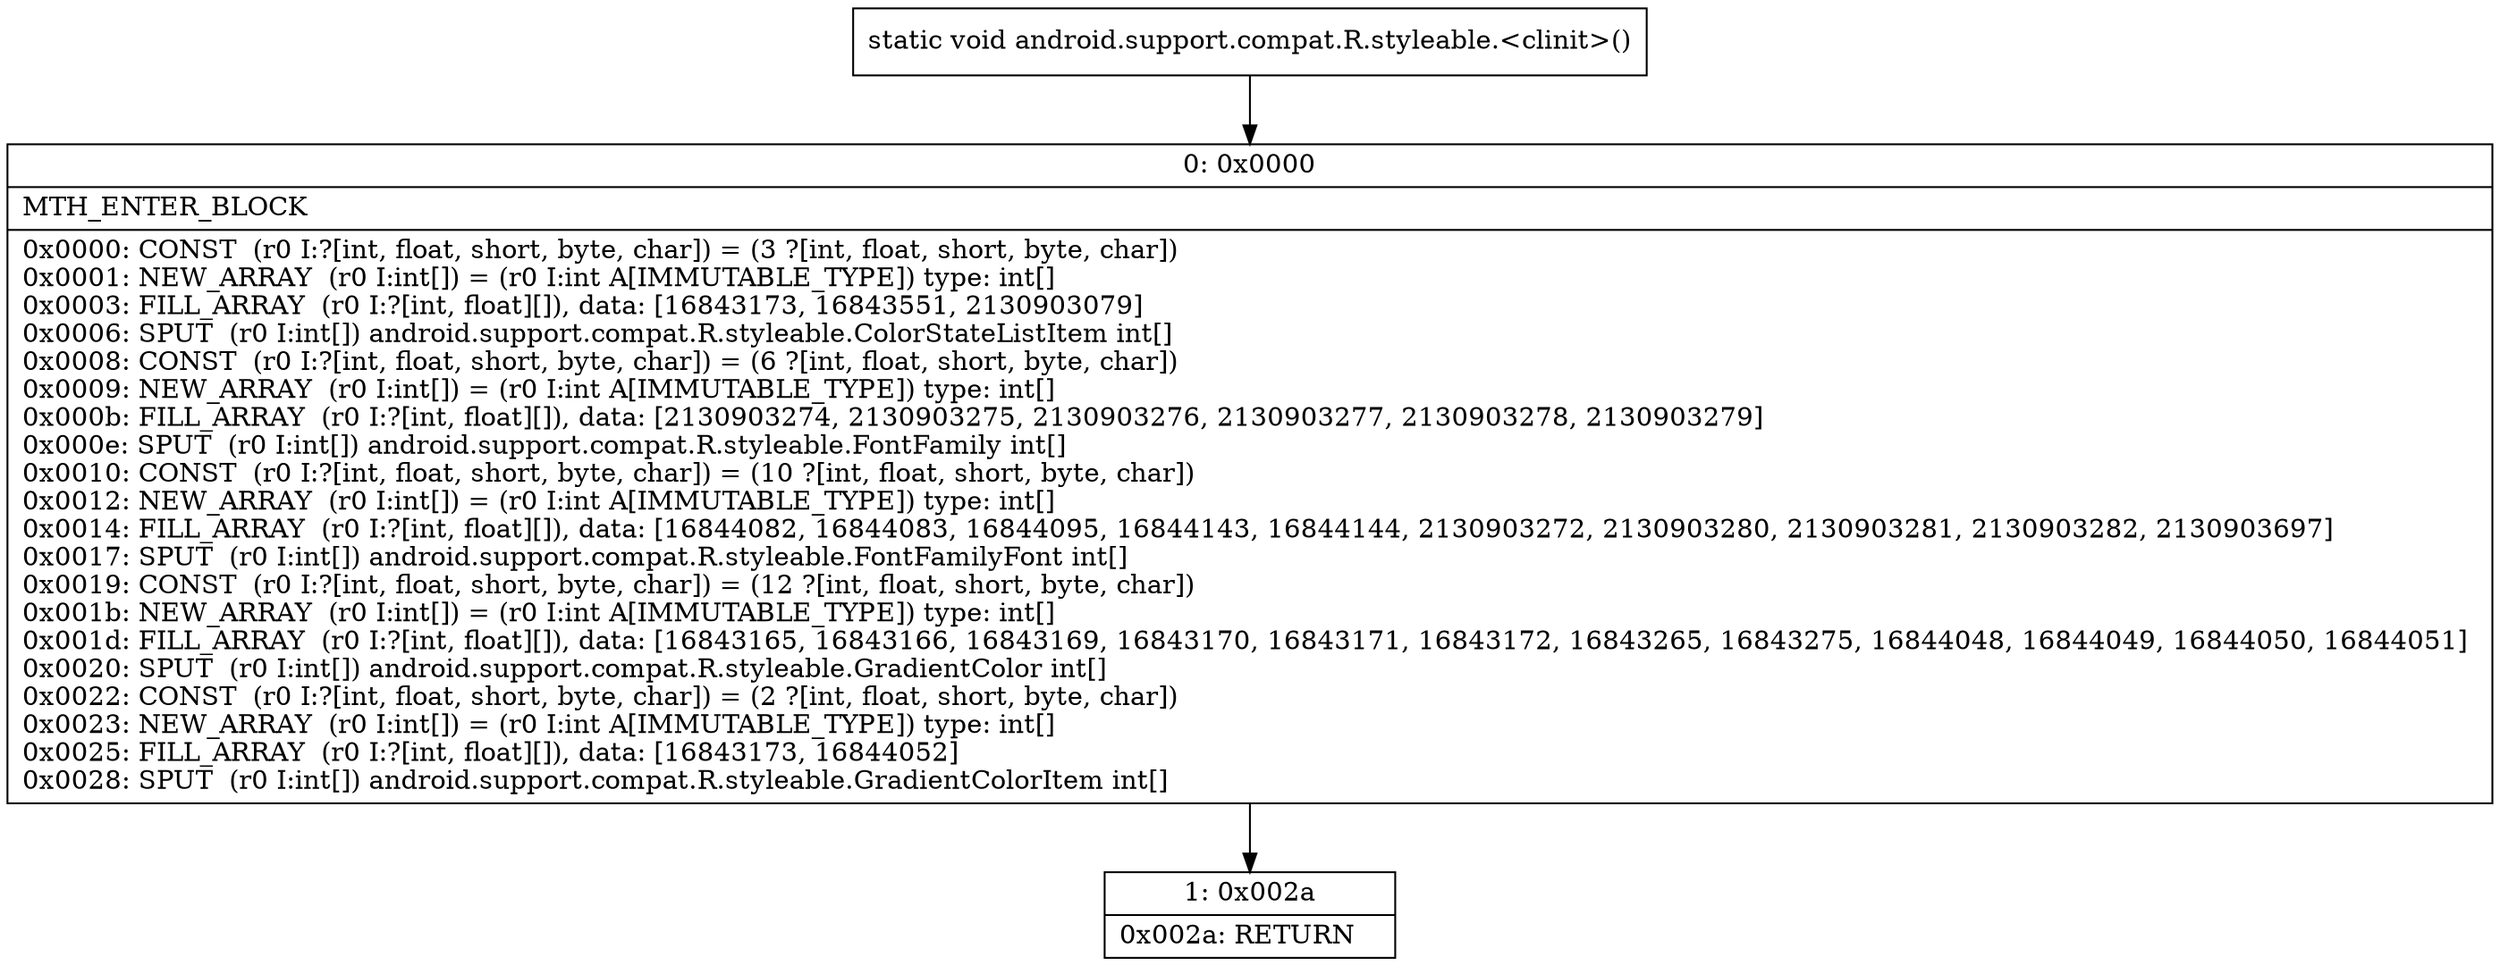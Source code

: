 digraph "CFG forandroid.support.compat.R.styleable.\<clinit\>()V" {
Node_0 [shape=record,label="{0\:\ 0x0000|MTH_ENTER_BLOCK\l|0x0000: CONST  (r0 I:?[int, float, short, byte, char]) = (3 ?[int, float, short, byte, char]) \l0x0001: NEW_ARRAY  (r0 I:int[]) = (r0 I:int A[IMMUTABLE_TYPE]) type: int[] \l0x0003: FILL_ARRAY  (r0 I:?[int, float][]), data: [16843173, 16843551, 2130903079] \l0x0006: SPUT  (r0 I:int[]) android.support.compat.R.styleable.ColorStateListItem int[] \l0x0008: CONST  (r0 I:?[int, float, short, byte, char]) = (6 ?[int, float, short, byte, char]) \l0x0009: NEW_ARRAY  (r0 I:int[]) = (r0 I:int A[IMMUTABLE_TYPE]) type: int[] \l0x000b: FILL_ARRAY  (r0 I:?[int, float][]), data: [2130903274, 2130903275, 2130903276, 2130903277, 2130903278, 2130903279] \l0x000e: SPUT  (r0 I:int[]) android.support.compat.R.styleable.FontFamily int[] \l0x0010: CONST  (r0 I:?[int, float, short, byte, char]) = (10 ?[int, float, short, byte, char]) \l0x0012: NEW_ARRAY  (r0 I:int[]) = (r0 I:int A[IMMUTABLE_TYPE]) type: int[] \l0x0014: FILL_ARRAY  (r0 I:?[int, float][]), data: [16844082, 16844083, 16844095, 16844143, 16844144, 2130903272, 2130903280, 2130903281, 2130903282, 2130903697] \l0x0017: SPUT  (r0 I:int[]) android.support.compat.R.styleable.FontFamilyFont int[] \l0x0019: CONST  (r0 I:?[int, float, short, byte, char]) = (12 ?[int, float, short, byte, char]) \l0x001b: NEW_ARRAY  (r0 I:int[]) = (r0 I:int A[IMMUTABLE_TYPE]) type: int[] \l0x001d: FILL_ARRAY  (r0 I:?[int, float][]), data: [16843165, 16843166, 16843169, 16843170, 16843171, 16843172, 16843265, 16843275, 16844048, 16844049, 16844050, 16844051] \l0x0020: SPUT  (r0 I:int[]) android.support.compat.R.styleable.GradientColor int[] \l0x0022: CONST  (r0 I:?[int, float, short, byte, char]) = (2 ?[int, float, short, byte, char]) \l0x0023: NEW_ARRAY  (r0 I:int[]) = (r0 I:int A[IMMUTABLE_TYPE]) type: int[] \l0x0025: FILL_ARRAY  (r0 I:?[int, float][]), data: [16843173, 16844052] \l0x0028: SPUT  (r0 I:int[]) android.support.compat.R.styleable.GradientColorItem int[] \l}"];
Node_1 [shape=record,label="{1\:\ 0x002a|0x002a: RETURN   \l}"];
MethodNode[shape=record,label="{static void android.support.compat.R.styleable.\<clinit\>() }"];
MethodNode -> Node_0;
Node_0 -> Node_1;
}

